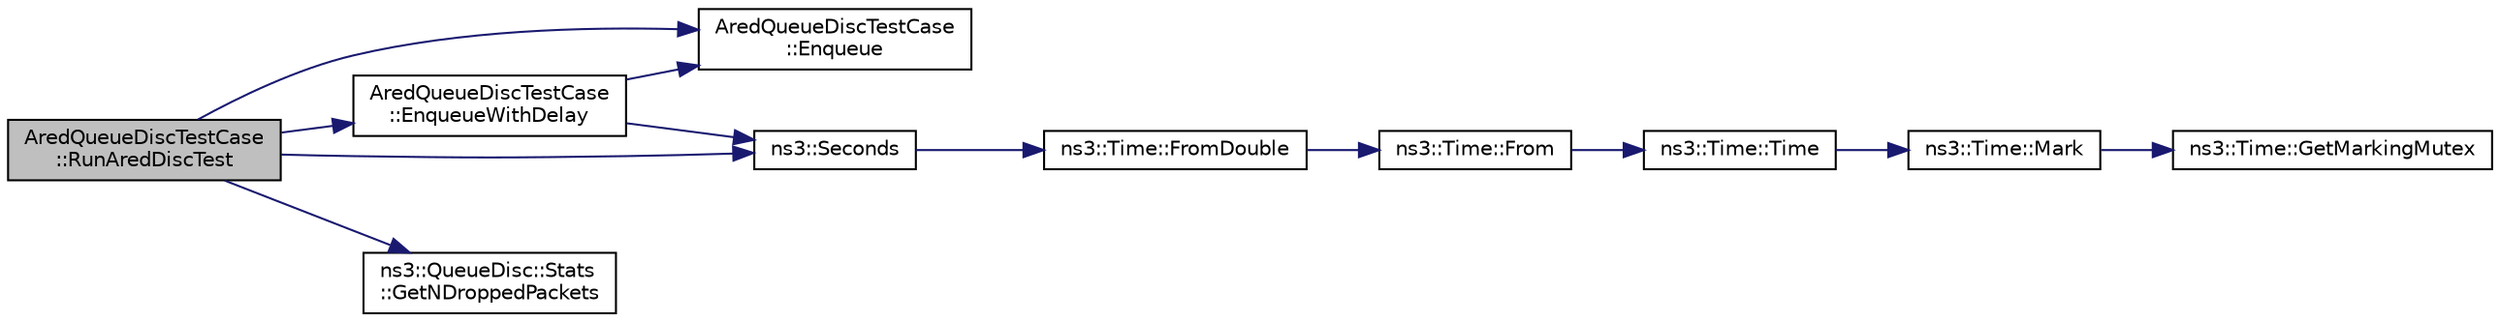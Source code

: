digraph "AredQueueDiscTestCase::RunAredDiscTest"
{
 // LATEX_PDF_SIZE
  edge [fontname="Helvetica",fontsize="10",labelfontname="Helvetica",labelfontsize="10"];
  node [fontname="Helvetica",fontsize="10",shape=record];
  rankdir="LR";
  Node1 [label="AredQueueDiscTestCase\l::RunAredDiscTest",height=0.2,width=0.4,color="black", fillcolor="grey75", style="filled", fontcolor="black",tooltip="Run ARED queue disc test function."];
  Node1 -> Node2 [color="midnightblue",fontsize="10",style="solid",fontname="Helvetica"];
  Node2 [label="AredQueueDiscTestCase\l::Enqueue",height=0.2,width=0.4,color="black", fillcolor="white", style="filled",URL="$class_ared_queue_disc_test_case.html#a5528c44233e1056913e76d5be988f049",tooltip="Enqueue function."];
  Node1 -> Node3 [color="midnightblue",fontsize="10",style="solid",fontname="Helvetica"];
  Node3 [label="AredQueueDiscTestCase\l::EnqueueWithDelay",height=0.2,width=0.4,color="black", fillcolor="white", style="filled",URL="$class_ared_queue_disc_test_case.html#a79ce3b6eab6abac51c635056d58b6d8b",tooltip="Enqueue with delay function."];
  Node3 -> Node2 [color="midnightblue",fontsize="10",style="solid",fontname="Helvetica"];
  Node3 -> Node4 [color="midnightblue",fontsize="10",style="solid",fontname="Helvetica"];
  Node4 [label="ns3::Seconds",height=0.2,width=0.4,color="black", fillcolor="white", style="filled",URL="$group__timecivil.html#ga33c34b816f8ff6628e33d5c8e9713b9e",tooltip="Construct a Time in the indicated unit."];
  Node4 -> Node5 [color="midnightblue",fontsize="10",style="solid",fontname="Helvetica"];
  Node5 [label="ns3::Time::FromDouble",height=0.2,width=0.4,color="black", fillcolor="white", style="filled",URL="$classns3_1_1_time.html#a60e845f4a74e62495b86356afe604cb4",tooltip="Create a Time equal to value in unit unit."];
  Node5 -> Node6 [color="midnightblue",fontsize="10",style="solid",fontname="Helvetica"];
  Node6 [label="ns3::Time::From",height=0.2,width=0.4,color="black", fillcolor="white", style="filled",URL="$classns3_1_1_time.html#a34e4acc13d0e08cc8cb9cd3b838b9baf",tooltip="Create a Time in the current unit."];
  Node6 -> Node7 [color="midnightblue",fontsize="10",style="solid",fontname="Helvetica"];
  Node7 [label="ns3::Time::Time",height=0.2,width=0.4,color="black", fillcolor="white", style="filled",URL="$classns3_1_1_time.html#a8a39dc1b8cbbd7fe6d940e492d1b925e",tooltip="Default constructor, with value 0."];
  Node7 -> Node8 [color="midnightblue",fontsize="10",style="solid",fontname="Helvetica"];
  Node8 [label="ns3::Time::Mark",height=0.2,width=0.4,color="black", fillcolor="white", style="filled",URL="$classns3_1_1_time.html#aa7eef2a1119c1c4855d99f1e83d44c54",tooltip="Record a Time instance with the MarkedTimes."];
  Node8 -> Node9 [color="midnightblue",fontsize="10",style="solid",fontname="Helvetica"];
  Node9 [label="ns3::Time::GetMarkingMutex",height=0.2,width=0.4,color="black", fillcolor="white", style="filled",URL="$classns3_1_1_time.html#addd8e672203391b3ae98ee475ce05272",tooltip=" "];
  Node1 -> Node10 [color="midnightblue",fontsize="10",style="solid",fontname="Helvetica"];
  Node10 [label="ns3::QueueDisc::Stats\l::GetNDroppedPackets",height=0.2,width=0.4,color="black", fillcolor="white", style="filled",URL="$structns3_1_1_queue_disc_1_1_stats.html#a064346e6d236319f0115765050434305",tooltip="Get the number of packets dropped for the given reason."];
  Node1 -> Node4 [color="midnightblue",fontsize="10",style="solid",fontname="Helvetica"];
}

